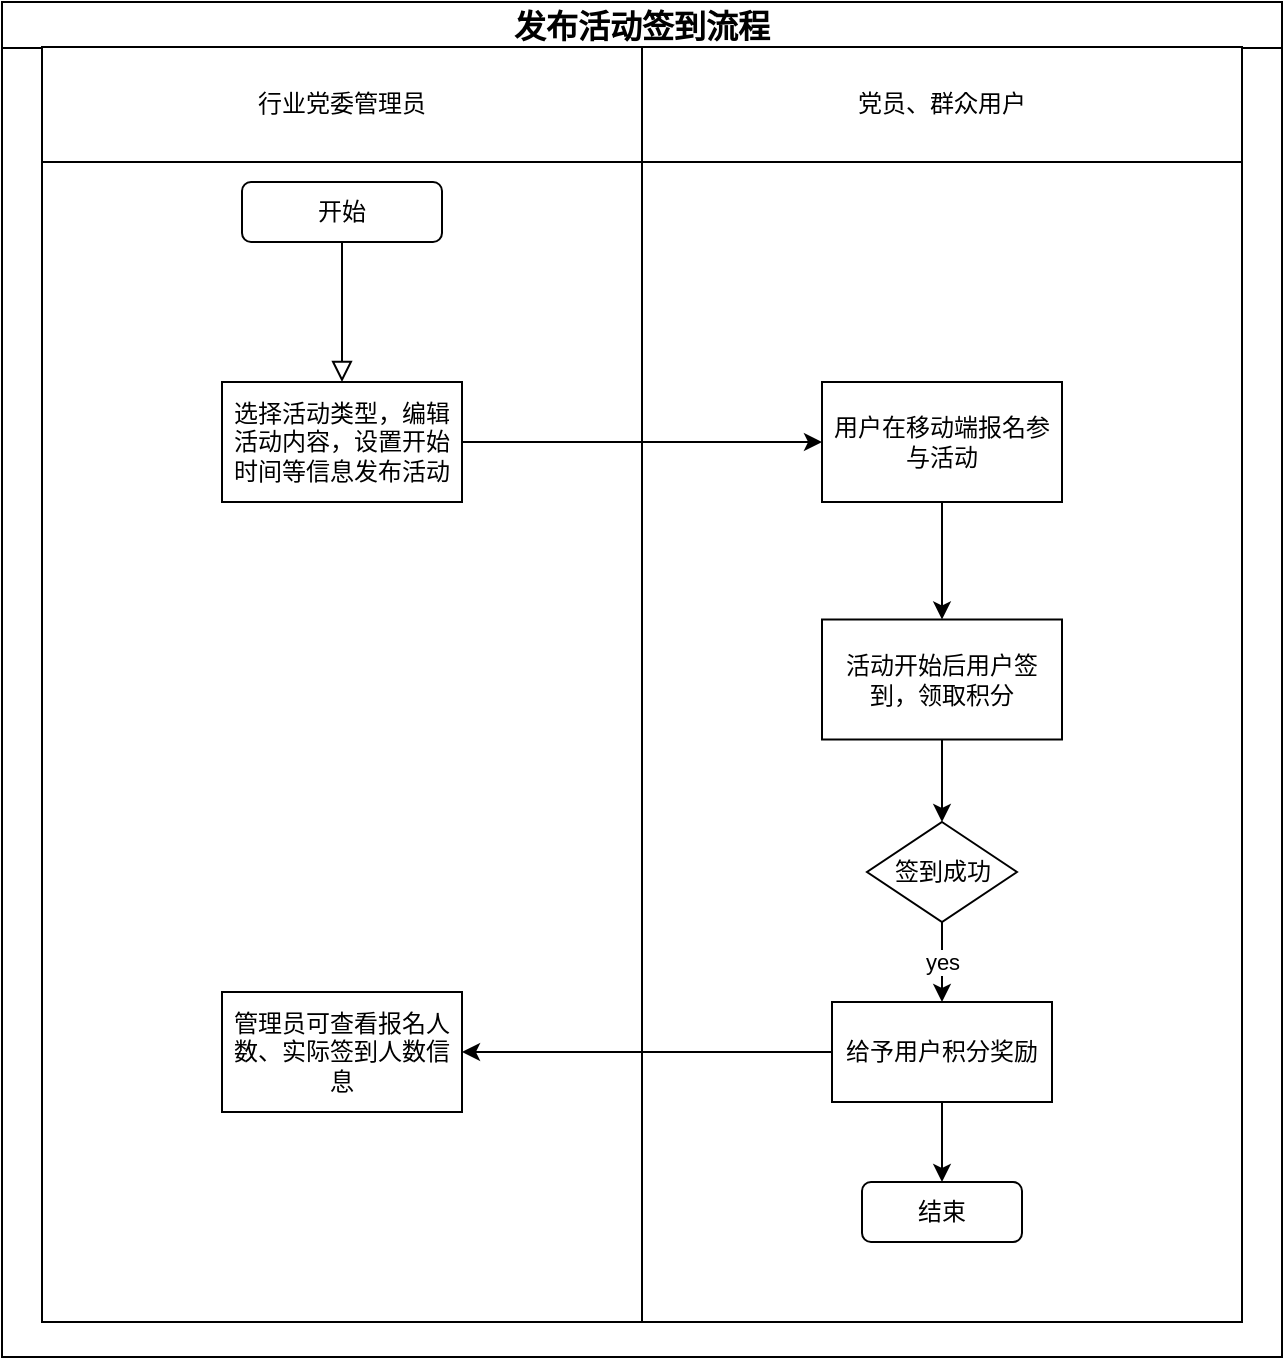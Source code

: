 <mxfile version="28.0.5">
  <diagram name="第 1 页" id="fccD7KL5nCpsrJy6Ree0">
    <mxGraphModel dx="1426" dy="801" grid="1" gridSize="10" guides="1" tooltips="1" connect="1" arrows="1" fold="1" page="1" pageScale="1" pageWidth="827" pageHeight="1169" math="0" shadow="0">
      <root>
        <mxCell id="0" />
        <mxCell id="1" parent="0" />
        <mxCell id="8hy-nR36qYrhhuPBIbk3-1" value="&lt;span style=&quot;font-size: 16px;&quot;&gt;发布活动签到流程&lt;/span&gt;" style="swimlane;whiteSpace=wrap;html=1;" vertex="1" parent="1">
          <mxGeometry x="400" y="300" width="640" height="677.5" as="geometry">
            <mxRectangle x="320" y="40" width="220" height="30" as="alternateBounds" />
          </mxGeometry>
        </mxCell>
        <mxCell id="8hy-nR36qYrhhuPBIbk3-2" value="行业党委管理员" style="rounded=0;whiteSpace=wrap;html=1;" vertex="1" parent="8hy-nR36qYrhhuPBIbk3-1">
          <mxGeometry x="20" y="22.5" width="300" height="57.5" as="geometry" />
        </mxCell>
        <mxCell id="8hy-nR36qYrhhuPBIbk3-3" value="党员、群众用户" style="rounded=0;whiteSpace=wrap;html=1;" vertex="1" parent="8hy-nR36qYrhhuPBIbk3-1">
          <mxGeometry x="320" y="22.5" width="300" height="57.5" as="geometry" />
        </mxCell>
        <mxCell id="8hy-nR36qYrhhuPBIbk3-4" value="" style="rounded=0;whiteSpace=wrap;html=1;" vertex="1" parent="8hy-nR36qYrhhuPBIbk3-1">
          <mxGeometry x="20" y="80" width="300" height="580" as="geometry" />
        </mxCell>
        <mxCell id="8hy-nR36qYrhhuPBIbk3-5" value="" style="rounded=0;whiteSpace=wrap;html=1;" vertex="1" parent="8hy-nR36qYrhhuPBIbk3-1">
          <mxGeometry x="320" y="80" width="300" height="580" as="geometry" />
        </mxCell>
        <mxCell id="8hy-nR36qYrhhuPBIbk3-6" value="" style="rounded=0;html=1;jettySize=auto;orthogonalLoop=1;fontSize=11;endArrow=block;endFill=0;endSize=8;strokeWidth=1;shadow=0;labelBackgroundColor=none;edgeStyle=orthogonalEdgeStyle;entryX=0.5;entryY=0;entryDx=0;entryDy=0;" edge="1" parent="8hy-nR36qYrhhuPBIbk3-1" source="8hy-nR36qYrhhuPBIbk3-7" target="8hy-nR36qYrhhuPBIbk3-9">
          <mxGeometry relative="1" as="geometry">
            <mxPoint x="170" y="180" as="targetPoint" />
          </mxGeometry>
        </mxCell>
        <mxCell id="8hy-nR36qYrhhuPBIbk3-7" value="开始" style="rounded=1;whiteSpace=wrap;html=1;fontSize=12;glass=0;strokeWidth=1;shadow=0;" vertex="1" parent="8hy-nR36qYrhhuPBIbk3-1">
          <mxGeometry x="120" y="90" width="100" height="30" as="geometry" />
        </mxCell>
        <mxCell id="8hy-nR36qYrhhuPBIbk3-9" value="选择活动类型，编辑活动内容，设置开始时间等信息发布活动" style="rounded=0;whiteSpace=wrap;html=1;" vertex="1" parent="8hy-nR36qYrhhuPBIbk3-1">
          <mxGeometry x="110" y="190" width="120" height="60" as="geometry" />
        </mxCell>
        <mxCell id="8hy-nR36qYrhhuPBIbk3-15" value="" style="edgeStyle=orthogonalEdgeStyle;rounded=0;orthogonalLoop=1;jettySize=auto;html=1;entryX=0;entryY=0.5;entryDx=0;entryDy=0;exitX=1;exitY=0.5;exitDx=0;exitDy=0;" edge="1" parent="8hy-nR36qYrhhuPBIbk3-1" source="8hy-nR36qYrhhuPBIbk3-9" target="8hy-nR36qYrhhuPBIbk3-28">
          <mxGeometry relative="1" as="geometry">
            <mxPoint x="400" y="338.75" as="targetPoint" />
          </mxGeometry>
        </mxCell>
        <mxCell id="8hy-nR36qYrhhuPBIbk3-21" value="签到成功" style="rhombus;whiteSpace=wrap;html=1;" vertex="1" parent="8hy-nR36qYrhhuPBIbk3-1">
          <mxGeometry x="432.5" y="410" width="75" height="50" as="geometry" />
        </mxCell>
        <mxCell id="8hy-nR36qYrhhuPBIbk3-22" value="结束" style="rounded=1;whiteSpace=wrap;html=1;" vertex="1" parent="8hy-nR36qYrhhuPBIbk3-1">
          <mxGeometry x="430" y="590" width="80" height="30" as="geometry" />
        </mxCell>
        <mxCell id="8hy-nR36qYrhhuPBIbk3-23" style="edgeStyle=orthogonalEdgeStyle;rounded=0;orthogonalLoop=1;jettySize=auto;html=1;exitX=0.5;exitY=1;exitDx=0;exitDy=0;entryX=0.5;entryY=0;entryDx=0;entryDy=0;" edge="1" parent="8hy-nR36qYrhhuPBIbk3-1" source="8hy-nR36qYrhhuPBIbk3-21" target="8hy-nR36qYrhhuPBIbk3-26">
          <mxGeometry relative="1" as="geometry" />
        </mxCell>
        <mxCell id="8hy-nR36qYrhhuPBIbk3-24" value="yes" style="edgeLabel;html=1;align=center;verticalAlign=middle;resizable=0;points=[];" vertex="1" connectable="0" parent="8hy-nR36qYrhhuPBIbk3-23">
          <mxGeometry x="-0.002" relative="1" as="geometry">
            <mxPoint as="offset" />
          </mxGeometry>
        </mxCell>
        <mxCell id="8hy-nR36qYrhhuPBIbk3-25" style="edgeStyle=orthogonalEdgeStyle;rounded=0;orthogonalLoop=1;jettySize=auto;html=1;exitX=0.5;exitY=1;exitDx=0;exitDy=0;entryX=0.5;entryY=0;entryDx=0;entryDy=0;" edge="1" parent="8hy-nR36qYrhhuPBIbk3-1" source="8hy-nR36qYrhhuPBIbk3-26" target="8hy-nR36qYrhhuPBIbk3-22">
          <mxGeometry relative="1" as="geometry" />
        </mxCell>
        <mxCell id="8hy-nR36qYrhhuPBIbk3-36" style="edgeStyle=orthogonalEdgeStyle;rounded=0;orthogonalLoop=1;jettySize=auto;html=1;exitX=0;exitY=0.5;exitDx=0;exitDy=0;entryX=1;entryY=0.5;entryDx=0;entryDy=0;" edge="1" parent="8hy-nR36qYrhhuPBIbk3-1" source="8hy-nR36qYrhhuPBIbk3-26" target="8hy-nR36qYrhhuPBIbk3-34">
          <mxGeometry relative="1" as="geometry" />
        </mxCell>
        <mxCell id="8hy-nR36qYrhhuPBIbk3-26" value="给予用户积分奖励" style="rounded=0;whiteSpace=wrap;html=1;" vertex="1" parent="8hy-nR36qYrhhuPBIbk3-1">
          <mxGeometry x="415" y="500" width="110" height="50" as="geometry" />
        </mxCell>
        <mxCell id="8hy-nR36qYrhhuPBIbk3-31" value="" style="edgeStyle=orthogonalEdgeStyle;rounded=0;orthogonalLoop=1;jettySize=auto;html=1;" edge="1" parent="8hy-nR36qYrhhuPBIbk3-1" source="8hy-nR36qYrhhuPBIbk3-28" target="8hy-nR36qYrhhuPBIbk3-30">
          <mxGeometry relative="1" as="geometry" />
        </mxCell>
        <mxCell id="8hy-nR36qYrhhuPBIbk3-28" value="用户在移动端报名参与活动" style="rounded=0;whiteSpace=wrap;html=1;" vertex="1" parent="8hy-nR36qYrhhuPBIbk3-1">
          <mxGeometry x="410" y="190" width="120" height="60" as="geometry" />
        </mxCell>
        <mxCell id="8hy-nR36qYrhhuPBIbk3-32" style="edgeStyle=orthogonalEdgeStyle;rounded=0;orthogonalLoop=1;jettySize=auto;html=1;exitX=0.5;exitY=1;exitDx=0;exitDy=0;entryX=0.5;entryY=0;entryDx=0;entryDy=0;" edge="1" parent="8hy-nR36qYrhhuPBIbk3-1" source="8hy-nR36qYrhhuPBIbk3-30" target="8hy-nR36qYrhhuPBIbk3-21">
          <mxGeometry relative="1" as="geometry" />
        </mxCell>
        <mxCell id="8hy-nR36qYrhhuPBIbk3-30" value="活动开始后用户签到，领取积分" style="whiteSpace=wrap;html=1;rounded=0;" vertex="1" parent="8hy-nR36qYrhhuPBIbk3-1">
          <mxGeometry x="410" y="308.75" width="120" height="60" as="geometry" />
        </mxCell>
        <mxCell id="8hy-nR36qYrhhuPBIbk3-34" value="管理员可查看报名人数、实际签到人数信息" style="rounded=0;whiteSpace=wrap;html=1;" vertex="1" parent="8hy-nR36qYrhhuPBIbk3-1">
          <mxGeometry x="110" y="495" width="120" height="60" as="geometry" />
        </mxCell>
      </root>
    </mxGraphModel>
  </diagram>
</mxfile>
